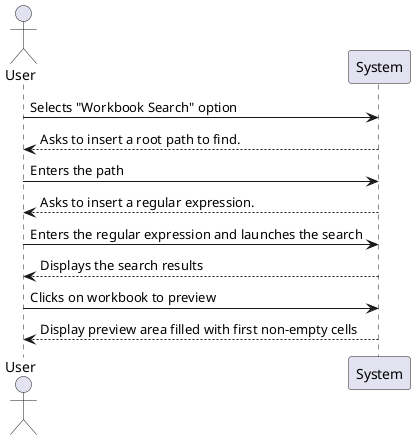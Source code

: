 @startuml ipc02_2_ssd.png

actor User
participant "System" as S
User -> S : Selects "Workbook Search" option
S --> User : Asks to insert a root path to find.
User -> S : Enters the path 
S --> User : Asks to insert a regular expression.
User -> S : Enters the regular expression and launches the search
S --> User : Displays the search results
User -> S : Clicks on workbook to preview
S --> User : Display preview area filled with first non-empty cells
@enduml
